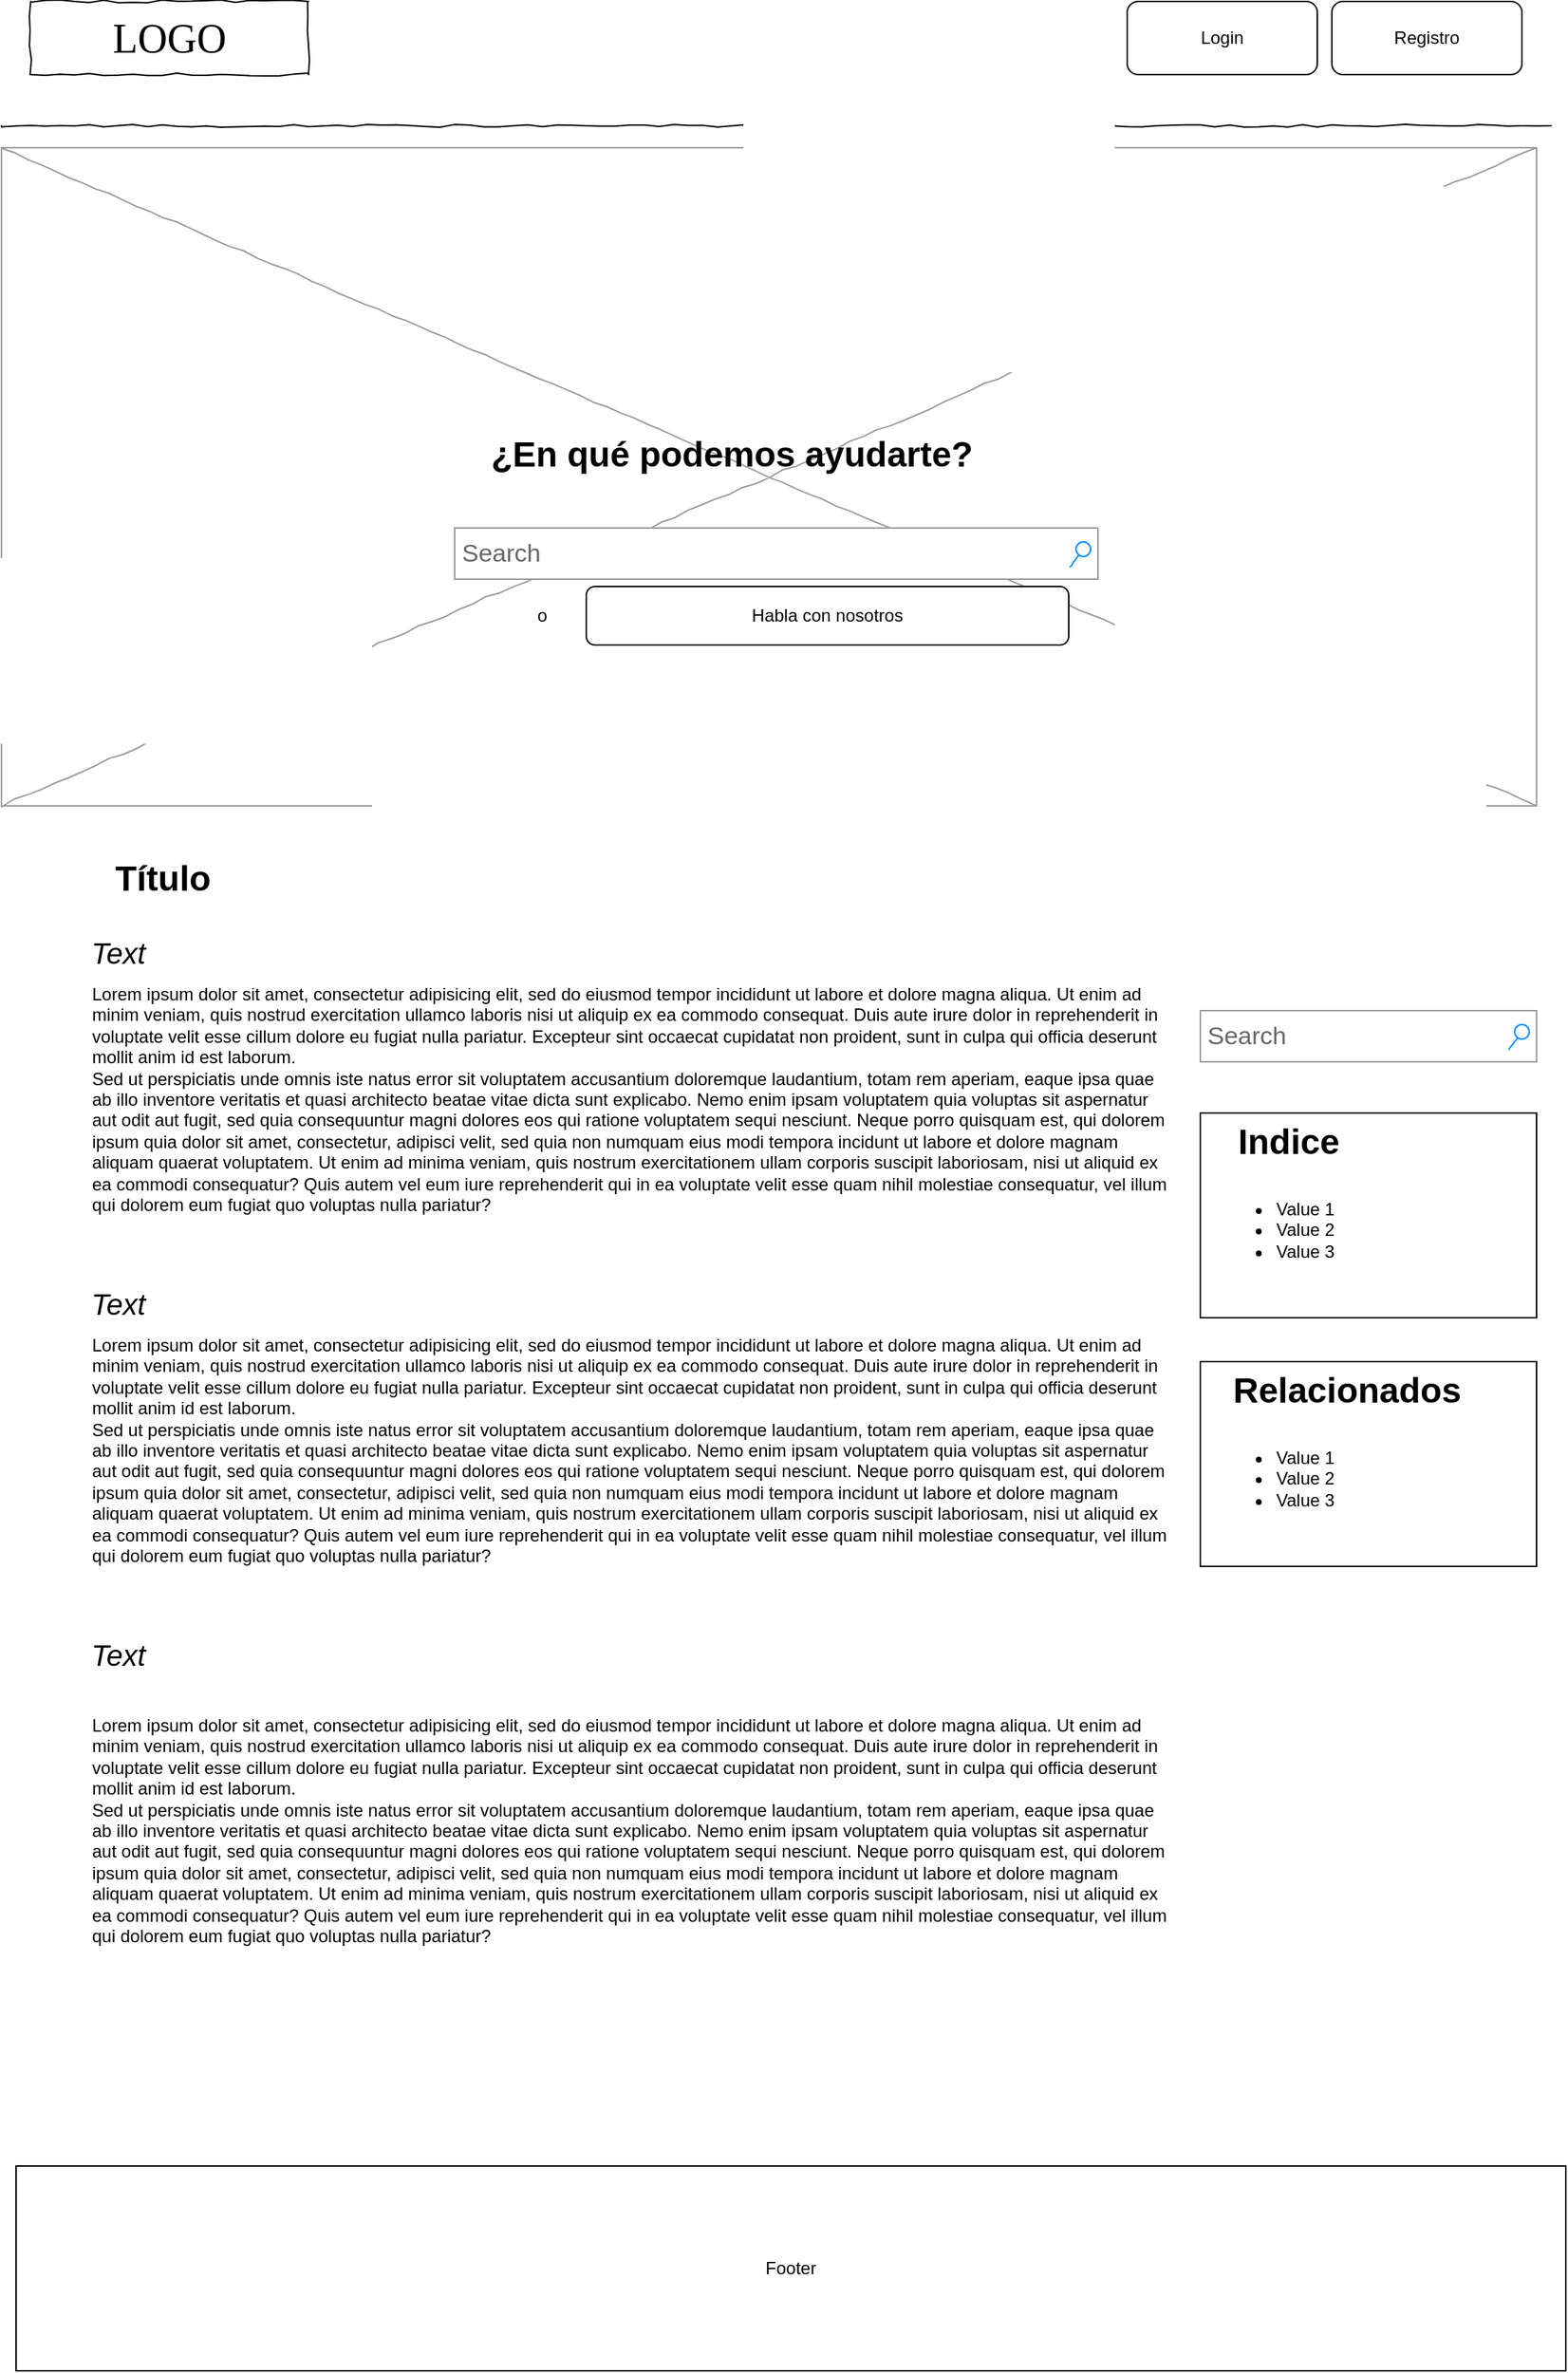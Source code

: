 <mxfile version="12.9.3" type="device"><diagram name="Page-1" id="03018318-947c-dd8e-b7a3-06fadd420f32"><mxGraphModel dx="1422" dy="744" grid="1" gridSize="10" guides="1" tooltips="1" connect="1" arrows="1" fold="1" page="1" pageScale="1" pageWidth="1100" pageHeight="850" background="#ffffff" math="0" shadow="0"><root><mxCell id="0"/><mxCell id="1" parent="0"/><mxCell id="677b7b8949515195-16" value="" style="verticalLabelPosition=bottom;shadow=0;dashed=0;align=center;html=1;verticalAlign=top;strokeWidth=1;shape=mxgraph.mockup.graphics.simpleIcon;strokeColor=#999999;rounded=0;labelBackgroundColor=none;fontFamily=Verdana;fontSize=14;fontColor=#000000;comic=1;" parent="1" vertex="1"><mxGeometry x="20" y="160" width="1050" height="450" as="geometry"/></mxCell><mxCell id="677b7b8949515195-2" value="LOGO" style="whiteSpace=wrap;html=1;rounded=0;shadow=0;labelBackgroundColor=none;strokeWidth=1;fontFamily=Verdana;fontSize=28;align=center;comic=1;" parent="1" vertex="1"><mxGeometry x="40" y="60" width="190" height="50" as="geometry"/></mxCell><mxCell id="677b7b8949515195-3" value="Search" style="strokeWidth=1;shadow=0;dashed=0;align=center;html=1;shape=mxgraph.mockup.forms.searchBox;strokeColor=#999999;mainText=;strokeColor2=#008cff;fontColor=#666666;fontSize=17;align=left;spacingLeft=3;rounded=0;labelBackgroundColor=none;comic=1;" parent="1" vertex="1"><mxGeometry x="330" y="420" width="440" height="35" as="geometry"/></mxCell><mxCell id="677b7b8949515195-9" value="" style="line;strokeWidth=1;html=1;rounded=0;shadow=0;labelBackgroundColor=none;fillColor=none;fontFamily=Verdana;fontSize=14;fontColor=#000000;align=center;comic=1;" parent="1" vertex="1"><mxGeometry x="20" y="140" width="1060" height="10" as="geometry"/></mxCell><mxCell id="pi6-RR_AR5ApZTzSZu6d-1" value="o" style="text;html=1;strokeColor=none;fillColor=none;align=center;verticalAlign=middle;whiteSpace=wrap;rounded=0;" parent="1" vertex="1"><mxGeometry x="370" y="470" width="40" height="20" as="geometry"/></mxCell><mxCell id="pi6-RR_AR5ApZTzSZu6d-2" value="Habla con nosotros" style="rounded=1;whiteSpace=wrap;html=1;" parent="1" vertex="1"><mxGeometry x="420" y="460" width="330" height="40" as="geometry"/></mxCell><mxCell id="pi6-RR_AR5ApZTzSZu6d-4" value="Login" style="rounded=1;whiteSpace=wrap;html=1;" parent="1" vertex="1"><mxGeometry x="790" y="60" width="130" height="50" as="geometry"/></mxCell><mxCell id="pi6-RR_AR5ApZTzSZu6d-5" value="Registro" style="rounded=1;whiteSpace=wrap;html=1;" parent="1" vertex="1"><mxGeometry x="930" y="60" width="130" height="50" as="geometry"/></mxCell><mxCell id="pi6-RR_AR5ApZTzSZu6d-38" value="Footer" style="rounded=0;whiteSpace=wrap;html=1;" parent="1" vertex="1"><mxGeometry x="30" y="1540" width="1060" height="140" as="geometry"/></mxCell><mxCell id="pi6-RR_AR5ApZTzSZu6d-42" value="&lt;h1 align=&quot;center&quot;&gt;¿En qué podemos ayudarte?&lt;br&gt;&lt;/h1&gt;&lt;p&gt;&lt;br&gt;&lt;/p&gt;" style="text;html=1;strokeColor=none;fillColor=none;spacing=5;spacingTop=-20;whiteSpace=wrap;overflow=hidden;rounded=0;" parent="1" vertex="1"><mxGeometry x="350" y="350" width="480" height="120" as="geometry"/></mxCell><mxCell id="3SI289EAmbJepL8HGpYt-1" value="Título" style="text;strokeColor=none;fillColor=none;html=1;fontSize=24;fontStyle=1;verticalAlign=middle;align=center;" vertex="1" parent="1"><mxGeometry x="80" y="640" width="100" height="40" as="geometry"/></mxCell><mxCell id="3SI289EAmbJepL8HGpYt-2" value="Lorem ipsum dolor sit amet, consectetur adipisicing elit, sed do eiusmod tempor incididunt ut labore et dolore magna aliqua. Ut enim ad minim veniam, quis nostrud exercitation ullamco laboris nisi ut aliquip ex ea commodo consequat. Duis aute irure dolor in reprehenderit in voluptate velit esse cillum dolore eu fugiat nulla pariatur. Excepteur sint occaecat cupidatat non proident, sunt in culpa qui officia deserunt mollit anim id est laborum.&#xA;Sed ut perspiciatis unde omnis iste natus error sit voluptatem accusantium doloremque laudantium, totam rem aperiam, eaque ipsa quae ab illo inventore veritatis et quasi architecto beatae vitae dicta sunt explicabo. Nemo enim ipsam voluptatem quia voluptas sit aspernatur aut odit aut fugit, sed quia consequuntur magni dolores eos qui ratione voluptatem sequi nesciunt. Neque porro quisquam est, qui dolorem ipsum quia dolor sit amet, consectetur, adipisci velit, sed quia non numquam eius modi tempora incidunt ut labore et dolore magnam aliquam quaerat voluptatem. Ut enim ad minima veniam, quis nostrum exercitationem ullam corporis suscipit laboriosam, nisi ut aliquid ex ea commodi consequatur? Quis autem vel eum iure reprehenderit qui in ea voluptate velit esse quam nihil molestiae consequatur, vel illum qui dolorem eum fugiat quo voluptas nulla pariatur?" style="text;spacingTop=-5;whiteSpace=wrap;html=1;align=left;fontSize=12;fontFamily=Helvetica;fillColor=none;strokeColor=none;" vertex="1" parent="1"><mxGeometry x="80" y="730" width="740" height="190" as="geometry"/></mxCell><mxCell id="3SI289EAmbJepL8HGpYt-3" value="Lorem ipsum dolor sit amet, consectetur adipisicing elit, sed do eiusmod tempor incididunt ut labore et dolore magna aliqua. Ut enim ad minim veniam, quis nostrud exercitation ullamco laboris nisi ut aliquip ex ea commodo consequat. Duis aute irure dolor in reprehenderit in voluptate velit esse cillum dolore eu fugiat nulla pariatur. Excepteur sint occaecat cupidatat non proident, sunt in culpa qui officia deserunt mollit anim id est laborum.&#xA;Sed ut perspiciatis unde omnis iste natus error sit voluptatem accusantium doloremque laudantium, totam rem aperiam, eaque ipsa quae ab illo inventore veritatis et quasi architecto beatae vitae dicta sunt explicabo. Nemo enim ipsam voluptatem quia voluptas sit aspernatur aut odit aut fugit, sed quia consequuntur magni dolores eos qui ratione voluptatem sequi nesciunt. Neque porro quisquam est, qui dolorem ipsum quia dolor sit amet, consectetur, adipisci velit, sed quia non numquam eius modi tempora incidunt ut labore et dolore magnam aliquam quaerat voluptatem. Ut enim ad minima veniam, quis nostrum exercitationem ullam corporis suscipit laboriosam, nisi ut aliquid ex ea commodi consequatur? Quis autem vel eum iure reprehenderit qui in ea voluptate velit esse quam nihil molestiae consequatur, vel illum qui dolorem eum fugiat quo voluptas nulla pariatur?" style="text;spacingTop=-5;whiteSpace=wrap;html=1;align=left;fontSize=12;fontFamily=Helvetica;fillColor=none;strokeColor=none;" vertex="1" parent="1"><mxGeometry x="80" y="970" width="740" height="190" as="geometry"/></mxCell><mxCell id="3SI289EAmbJepL8HGpYt-4" value="Lorem ipsum dolor sit amet, consectetur adipisicing elit, sed do eiusmod tempor incididunt ut labore et dolore magna aliqua. Ut enim ad minim veniam, quis nostrud exercitation ullamco laboris nisi ut aliquip ex ea commodo consequat. Duis aute irure dolor in reprehenderit in voluptate velit esse cillum dolore eu fugiat nulla pariatur. Excepteur sint occaecat cupidatat non proident, sunt in culpa qui officia deserunt mollit anim id est laborum.&#xA;Sed ut perspiciatis unde omnis iste natus error sit voluptatem accusantium doloremque laudantium, totam rem aperiam, eaque ipsa quae ab illo inventore veritatis et quasi architecto beatae vitae dicta sunt explicabo. Nemo enim ipsam voluptatem quia voluptas sit aspernatur aut odit aut fugit, sed quia consequuntur magni dolores eos qui ratione voluptatem sequi nesciunt. Neque porro quisquam est, qui dolorem ipsum quia dolor sit amet, consectetur, adipisci velit, sed quia non numquam eius modi tempora incidunt ut labore et dolore magnam aliquam quaerat voluptatem. Ut enim ad minima veniam, quis nostrum exercitationem ullam corporis suscipit laboriosam, nisi ut aliquid ex ea commodi consequatur? Quis autem vel eum iure reprehenderit qui in ea voluptate velit esse quam nihil molestiae consequatur, vel illum qui dolorem eum fugiat quo voluptas nulla pariatur?" style="text;spacingTop=-5;whiteSpace=wrap;html=1;align=left;fontSize=12;fontFamily=Helvetica;fillColor=none;strokeColor=none;" vertex="1" parent="1"><mxGeometry x="80" y="1230" width="740" height="190" as="geometry"/></mxCell><mxCell id="3SI289EAmbJepL8HGpYt-5" value="&lt;i&gt;&lt;font style=&quot;font-size: 20px&quot;&gt;Text&lt;/font&gt;&lt;/i&gt;" style="text;html=1;strokeColor=none;fillColor=none;align=center;verticalAlign=middle;whiteSpace=wrap;rounded=0;" vertex="1" parent="1"><mxGeometry x="80" y="1180" width="40" height="20" as="geometry"/></mxCell><mxCell id="3SI289EAmbJepL8HGpYt-6" value="&lt;i&gt;&lt;font style=&quot;font-size: 20px&quot;&gt;Text&lt;/font&gt;&lt;/i&gt;" style="text;html=1;strokeColor=none;fillColor=none;align=center;verticalAlign=middle;whiteSpace=wrap;rounded=0;" vertex="1" parent="1"><mxGeometry x="80" y="940" width="40" height="20" as="geometry"/></mxCell><mxCell id="3SI289EAmbJepL8HGpYt-7" value="&lt;i&gt;&lt;font style=&quot;font-size: 20px&quot;&gt;Text&lt;/font&gt;&lt;/i&gt;" style="text;html=1;strokeColor=none;fillColor=none;align=center;verticalAlign=middle;whiteSpace=wrap;rounded=0;" vertex="1" parent="1"><mxGeometry x="80" y="700" width="40" height="20" as="geometry"/></mxCell><mxCell id="3SI289EAmbJepL8HGpYt-8" value="" style="rounded=0;whiteSpace=wrap;html=1;" vertex="1" parent="1"><mxGeometry x="840" y="820" width="230" height="140" as="geometry"/></mxCell><mxCell id="3SI289EAmbJepL8HGpYt-9" value="&lt;ul&gt;&lt;li&gt;Value 1&lt;/li&gt;&lt;li&gt;Value 2&lt;/li&gt;&lt;li&gt;Value 3&lt;/li&gt;&lt;/ul&gt;" style="text;strokeColor=none;fillColor=none;html=1;whiteSpace=wrap;verticalAlign=middle;overflow=hidden;" vertex="1" parent="1"><mxGeometry x="850" y="860" width="100" height="80" as="geometry"/></mxCell><mxCell id="3SI289EAmbJepL8HGpYt-10" value="Indice" style="text;strokeColor=none;fillColor=none;html=1;fontSize=24;fontStyle=1;verticalAlign=middle;align=center;" vertex="1" parent="1"><mxGeometry x="850" y="820" width="100" height="40" as="geometry"/></mxCell><mxCell id="3SI289EAmbJepL8HGpYt-11" value="" style="rounded=0;whiteSpace=wrap;html=1;" vertex="1" parent="1"><mxGeometry x="840" y="990" width="230" height="140" as="geometry"/></mxCell><mxCell id="3SI289EAmbJepL8HGpYt-12" value="&lt;ul&gt;&lt;li&gt;Value 1&lt;/li&gt;&lt;li&gt;Value 2&lt;/li&gt;&lt;li&gt;Value 3&lt;/li&gt;&lt;/ul&gt;" style="text;strokeColor=none;fillColor=none;html=1;whiteSpace=wrap;verticalAlign=middle;overflow=hidden;" vertex="1" parent="1"><mxGeometry x="850" y="1030" width="100" height="80" as="geometry"/></mxCell><mxCell id="3SI289EAmbJepL8HGpYt-13" value="Relacionados" style="text;strokeColor=none;fillColor=none;html=1;fontSize=24;fontStyle=1;verticalAlign=middle;align=center;" vertex="1" parent="1"><mxGeometry x="890" y="990" width="100" height="40" as="geometry"/></mxCell><mxCell id="3SI289EAmbJepL8HGpYt-14" value="Search" style="strokeWidth=1;shadow=0;dashed=0;align=center;html=1;shape=mxgraph.mockup.forms.searchBox;strokeColor=#999999;mainText=;strokeColor2=#008cff;fontColor=#666666;fontSize=17;align=left;spacingLeft=3;rounded=0;labelBackgroundColor=none;comic=1;" vertex="1" parent="1"><mxGeometry x="840" y="750" width="230" height="35" as="geometry"/></mxCell></root></mxGraphModel></diagram></mxfile>